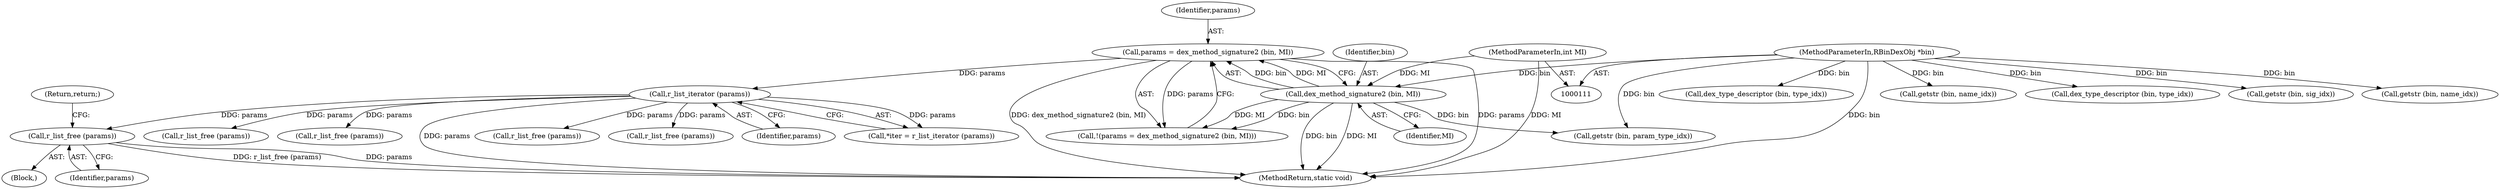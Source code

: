 digraph "0_radare2_252afb1cff9676f3ae1f341a28448bf2c8b6e308@API" {
"1000499" [label="(Call,r_list_free (params))"];
"1000299" [label="(Call,r_list_iterator (params))"];
"1000285" [label="(Call,params = dex_method_signature2 (bin, MI))"];
"1000287" [label="(Call,dex_method_signature2 (bin, MI))"];
"1000113" [label="(MethodParameterIn,RBinDexObj *bin)"];
"1000115" [label="(MethodParameterIn,int MI)"];
"1000300" [label="(Identifier,params)"];
"1000759" [label="(Call,getstr (bin, name_idx))"];
"1000501" [label="(Return,return;)"];
"1000288" [label="(Identifier,bin)"];
"1000768" [label="(Call,dex_type_descriptor (bin, type_idx))"];
"1000115" [label="(MethodParameterIn,int MI)"];
"1000496" [label="(Block,)"];
"1000499" [label="(Call,r_list_free (params))"];
"1000500" [label="(Identifier,params)"];
"1000297" [label="(Call,*iter = r_list_iterator (params))"];
"1000675" [label="(Call,r_list_free (params))"];
"1000286" [label="(Identifier,params)"];
"1000784" [label="(Call,getstr (bin, sig_idx))"];
"1000299" [label="(Call,r_list_iterator (params))"];
"1000338" [label="(Call,getstr (bin, param_type_idx))"];
"1000583" [label="(Call,getstr (bin, name_idx))"];
"1001191" [label="(Call,r_list_free (params))"];
"1000289" [label="(Identifier,MI)"];
"1000113" [label="(MethodParameterIn,RBinDexObj *bin)"];
"1000284" [label="(Call,!(params = dex_method_signature2 (bin, MI)))"];
"1001193" [label="(MethodReturn,static void)"];
"1001053" [label="(Call,r_list_free (params))"];
"1000287" [label="(Call,dex_method_signature2 (bin, MI))"];
"1000285" [label="(Call,params = dex_method_signature2 (bin, MI))"];
"1000319" [label="(Call,r_list_free (params))"];
"1000592" [label="(Call,dex_type_descriptor (bin, type_idx))"];
"1000499" -> "1000496"  [label="AST: "];
"1000499" -> "1000500"  [label="CFG: "];
"1000500" -> "1000499"  [label="AST: "];
"1000501" -> "1000499"  [label="CFG: "];
"1000499" -> "1001193"  [label="DDG: r_list_free (params)"];
"1000499" -> "1001193"  [label="DDG: params"];
"1000299" -> "1000499"  [label="DDG: params"];
"1000299" -> "1000297"  [label="AST: "];
"1000299" -> "1000300"  [label="CFG: "];
"1000300" -> "1000299"  [label="AST: "];
"1000297" -> "1000299"  [label="CFG: "];
"1000299" -> "1001193"  [label="DDG: params"];
"1000299" -> "1000297"  [label="DDG: params"];
"1000285" -> "1000299"  [label="DDG: params"];
"1000299" -> "1000319"  [label="DDG: params"];
"1000299" -> "1000675"  [label="DDG: params"];
"1000299" -> "1001053"  [label="DDG: params"];
"1000299" -> "1001191"  [label="DDG: params"];
"1000285" -> "1000284"  [label="AST: "];
"1000285" -> "1000287"  [label="CFG: "];
"1000286" -> "1000285"  [label="AST: "];
"1000287" -> "1000285"  [label="AST: "];
"1000284" -> "1000285"  [label="CFG: "];
"1000285" -> "1001193"  [label="DDG: params"];
"1000285" -> "1001193"  [label="DDG: dex_method_signature2 (bin, MI)"];
"1000285" -> "1000284"  [label="DDG: params"];
"1000287" -> "1000285"  [label="DDG: bin"];
"1000287" -> "1000285"  [label="DDG: MI"];
"1000287" -> "1000289"  [label="CFG: "];
"1000288" -> "1000287"  [label="AST: "];
"1000289" -> "1000287"  [label="AST: "];
"1000287" -> "1001193"  [label="DDG: MI"];
"1000287" -> "1001193"  [label="DDG: bin"];
"1000287" -> "1000284"  [label="DDG: bin"];
"1000287" -> "1000284"  [label="DDG: MI"];
"1000113" -> "1000287"  [label="DDG: bin"];
"1000115" -> "1000287"  [label="DDG: MI"];
"1000287" -> "1000338"  [label="DDG: bin"];
"1000113" -> "1000111"  [label="AST: "];
"1000113" -> "1001193"  [label="DDG: bin"];
"1000113" -> "1000338"  [label="DDG: bin"];
"1000113" -> "1000583"  [label="DDG: bin"];
"1000113" -> "1000592"  [label="DDG: bin"];
"1000113" -> "1000759"  [label="DDG: bin"];
"1000113" -> "1000768"  [label="DDG: bin"];
"1000113" -> "1000784"  [label="DDG: bin"];
"1000115" -> "1000111"  [label="AST: "];
"1000115" -> "1001193"  [label="DDG: MI"];
}

